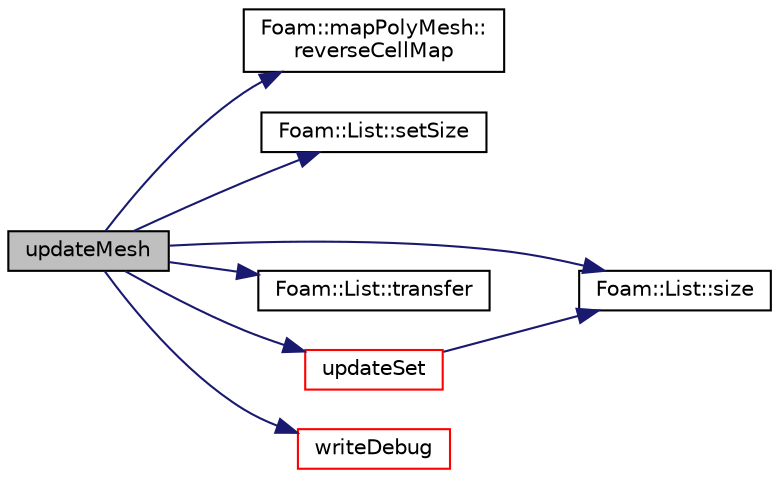 digraph "updateMesh"
{
  bgcolor="transparent";
  edge [fontname="Helvetica",fontsize="10",labelfontname="Helvetica",labelfontsize="10"];
  node [fontname="Helvetica",fontsize="10",shape=record];
  rankdir="LR";
  Node3026 [label="updateMesh",height=0.2,width=0.4,color="black", fillcolor="grey75", style="filled", fontcolor="black"];
  Node3026 -> Node3027 [color="midnightblue",fontsize="10",style="solid",fontname="Helvetica"];
  Node3027 [label="Foam::mapPolyMesh::\lreverseCellMap",height=0.2,width=0.4,color="black",URL="$a28541.html#a89843f27b1311c10f35810e3dc692061",tooltip="Reverse cell map. "];
  Node3026 -> Node3028 [color="midnightblue",fontsize="10",style="solid",fontname="Helvetica"];
  Node3028 [label="Foam::List::setSize",height=0.2,width=0.4,color="black",URL="$a26833.html#aedb985ffeaf1bdbfeccc2a8730405703",tooltip="Reset size of List. "];
  Node3026 -> Node3029 [color="midnightblue",fontsize="10",style="solid",fontname="Helvetica"];
  Node3029 [label="Foam::List::size",height=0.2,width=0.4,color="black",URL="$a26833.html#a8a5f6fa29bd4b500caf186f60245b384",tooltip="Override size to be inconsistent with allocated storage. "];
  Node3026 -> Node3030 [color="midnightblue",fontsize="10",style="solid",fontname="Helvetica"];
  Node3030 [label="Foam::List::transfer",height=0.2,width=0.4,color="black",URL="$a26833.html#a25ad1d2084d16b234b0cf91c07e832c0",tooltip="Transfer the contents of the argument List into this list. "];
  Node3026 -> Node3031 [color="midnightblue",fontsize="10",style="solid",fontname="Helvetica"];
  Node3031 [label="updateSet",height=0.2,width=0.4,color="red",URL="$a26577.html#afc9e2e914d3928dd7281d2ac71452052",tooltip="Sort addressing and make cellSet part consistent with addressing. "];
  Node3031 -> Node3029 [color="midnightblue",fontsize="10",style="solid",fontname="Helvetica"];
  Node3026 -> Node3339 [color="midnightblue",fontsize="10",style="solid",fontname="Helvetica"];
  Node3339 [label="writeDebug",height=0.2,width=0.4,color="red",URL="$a26577.html#ac2ad209fd237c922034b7caa5bda5048",tooltip="Write maxLen items with label and coordinates. "];
}
